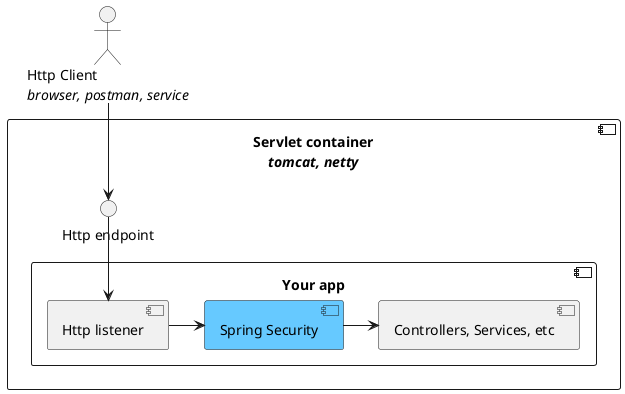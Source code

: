 @startuml

actor client as "Http Client\n<i>browser, postman, service</i>"
component tomcat as "Servlet container\n<i>tomcat, netty</i>" {
    interface http as "Http endpoint"
    component app as "Your app" {
        component servlet as "Http listener"
        component security as "Spring Security" #66c9ff
        component services as "Controllers, Services, etc"
    }
}

client --> http
http --> servlet
servlet -> security
security -> services

@enduml
